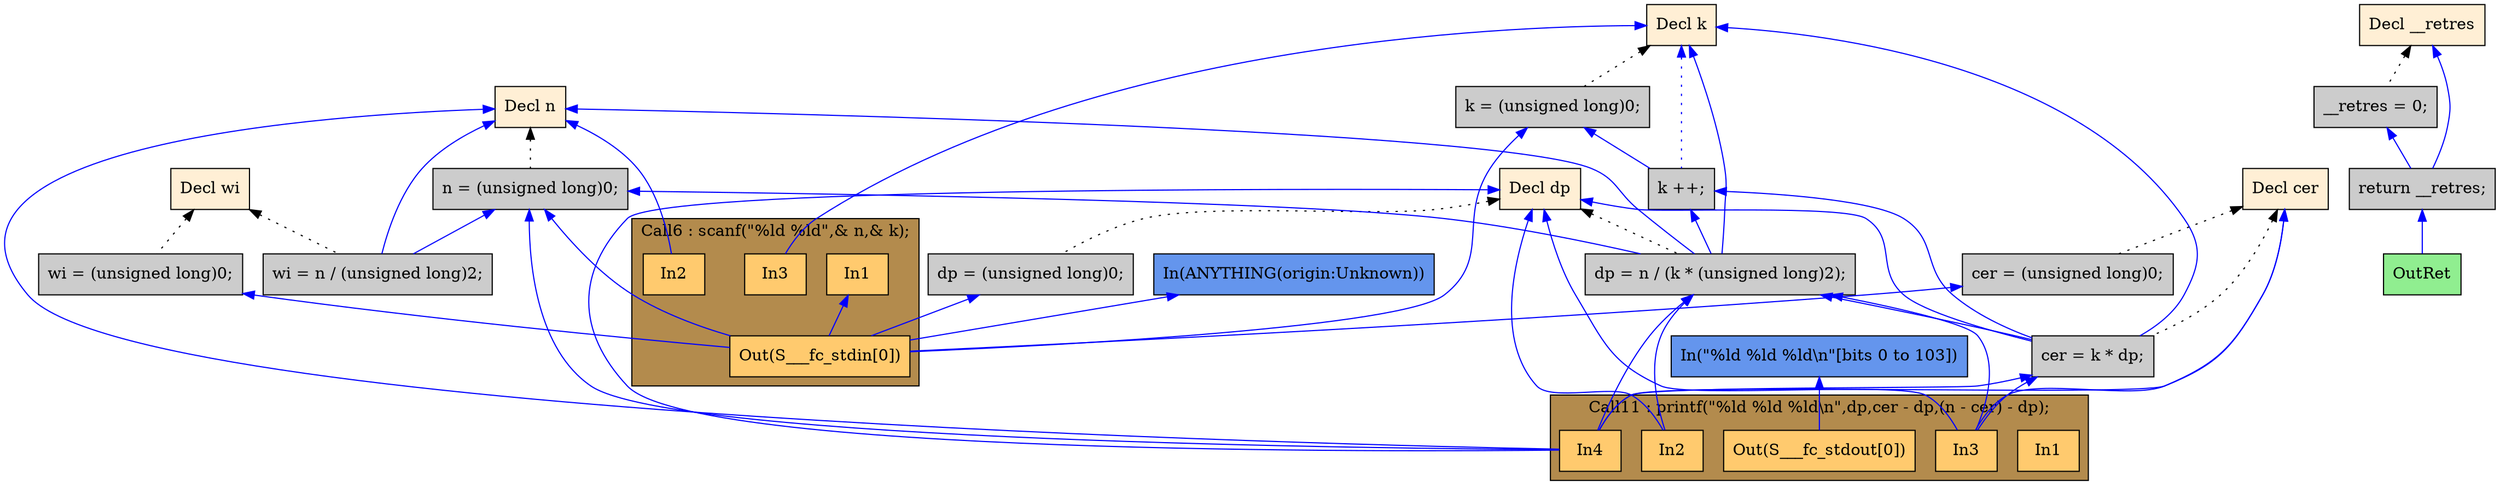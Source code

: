 digraph G {
  rankdir=TB;
  node [style="filled", ];
  32 [label="In(ANYTHING(origin:Unknown))", fillcolor="#6495ED", shape=box, ];
  2 [label="Decl n", fillcolor="#FFEFD5", shape=box, ];
  3 [label="Decl k", fillcolor="#FFEFD5", shape=box, ];
  4 [label="Decl dp", fillcolor="#FFEFD5", shape=box, ];
  5 [label="Decl cer", fillcolor="#FFEFD5", shape=box, ];
  6 [label="Decl wi", fillcolor="#FFEFD5", shape=box, ];
  7 [label="Decl __retres", fillcolor="#FFEFD5", shape=box, ];
  8 [label="n = (unsigned long)0;", fillcolor="#CCCCCC", shape=box, ];
  9 [label="k = (unsigned long)0;", fillcolor="#CCCCCC", shape=box, ];
  10 [label="dp = (unsigned long)0;", fillcolor="#CCCCCC", shape=box, ];
  11 [label="cer = (unsigned long)0;", fillcolor="#CCCCCC", shape=box, ];
  12 [label="wi = (unsigned long)0;", fillcolor="#CCCCCC", shape=box, ];
  14 [label="In1", fillcolor="#FFCA6E", shape=box, ];
  15 [label="In2", fillcolor="#FFCA6E", shape=box, ];
  16 [label="In3", fillcolor="#FFCA6E", shape=box, ];
  17 [label="Out(S___fc_stdin[0])", fillcolor="#FFCA6E", shape=box, ];
  18 [label="k ++;", fillcolor="#CCCCCC", shape=box, ];
  19 [label="wi = n / (unsigned long)2;", fillcolor="#CCCCCC", shape=box, ];
  20 [label="dp = n / (k * (unsigned long)2);", fillcolor="#CCCCCC",
      shape=box, ];
  21 [label="cer = k * dp;", fillcolor="#CCCCCC", shape=box, ];
  23 [label="In1", fillcolor="#FFCA6E", shape=box, ];
  24 [label="In2", fillcolor="#FFCA6E", shape=box, ];
  25 [label="In3", fillcolor="#FFCA6E", shape=box, ];
  26 [label="In4", fillcolor="#FFCA6E", shape=box, ];
  27 [label="Out(S___fc_stdout[0])", fillcolor="#FFCA6E", shape=box, ];
  28 [label="__retres = 0;", fillcolor="#CCCCCC", shape=box, ];
  29 [label="return __retres;", fillcolor="#CCCCCC", shape=box, ];
  30 [label="OutRet", fillcolor="#90EE90", shape=box, ];
  31 [label="In(\"%ld %ld %ld\\n\"[bits 0 to 103])", fillcolor="#6495ED",
      shape=box, ];
  
  subgraph cluster_Call11 { label="Call11 : printf(\"%ld %ld %ld\\n\",dp,cer - dp,(n - cer) - dp);";
                            fillcolor="#B38B4D"; style="filled"; 27;26;25;24;23;
     };
  subgraph cluster_Call6 { label="Call6 : scanf(\"%ld %ld\",& n,& k);";
                           fillcolor="#B38B4D"; style="filled"; 17;16;15;14;
     };
  
  edge [dir=back, ];
  2 -> 8 [color="#000000", style="dotted", ];
  3 -> 9 [color="#000000", style="dotted", ];
  4 -> 10 [color="#000000", style="dotted", ];
  5 -> 11 [color="#000000", style="dotted", ];
  6 -> 12 [color="#000000", style="dotted", ];
  2 -> 15 [color="#0000FF", ];
  3 -> 16 [color="#0000FF", ];
  8 -> 17 [color="#0000FF", ];
  9 -> 17 [color="#0000FF", ];
  10 -> 17 [color="#0000FF", ];
  11 -> 17 [color="#0000FF", ];
  12 -> 17 [color="#0000FF", ];
  14 -> 17 [color="#0000FF", ];
  32 -> 17 [color="#0000FF", ];
  3 -> 18 [color="#0000FF", style="dotted", ];
  9 -> 18 [color="#0000FF", ];
  2 -> 19 [color="#0000FF", ];
  6 -> 19 [color="#000000", style="dotted", ];
  8 -> 19 [color="#0000FF", ];
  2 -> 20 [color="#0000FF", ];
  3 -> 20 [color="#0000FF", ];
  4 -> 20 [color="#000000", style="dotted", ];
  8 -> 20 [color="#0000FF", ];
  18 -> 20 [color="#0000FF", ];
  3 -> 21 [color="#0000FF", ];
  4 -> 21 [color="#0000FF", ];
  5 -> 21 [color="#000000", style="dotted", ];
  18 -> 21 [color="#0000FF", ];
  20 -> 21 [color="#0000FF", ];
  4 -> 24 [color="#0000FF", ];
  20 -> 24 [color="#0000FF", ];
  4 -> 25 [color="#0000FF", ];
  5 -> 25 [color="#0000FF", ];
  20 -> 25 [color="#0000FF", ];
  21 -> 25 [color="#0000FF", ];
  2 -> 26 [color="#0000FF", ];
  4 -> 26 [color="#0000FF", ];
  5 -> 26 [color="#0000FF", ];
  8 -> 26 [color="#0000FF", ];
  20 -> 26 [color="#0000FF", ];
  21 -> 26 [color="#0000FF", ];
  31 -> 27 [color="#0000FF", ];
  7 -> 28 [color="#000000", style="dotted", ];
  7 -> 29 [color="#0000FF", ];
  28 -> 29 [color="#0000FF", ];
  29 -> 30 [color="#0000FF", ];
  
  }